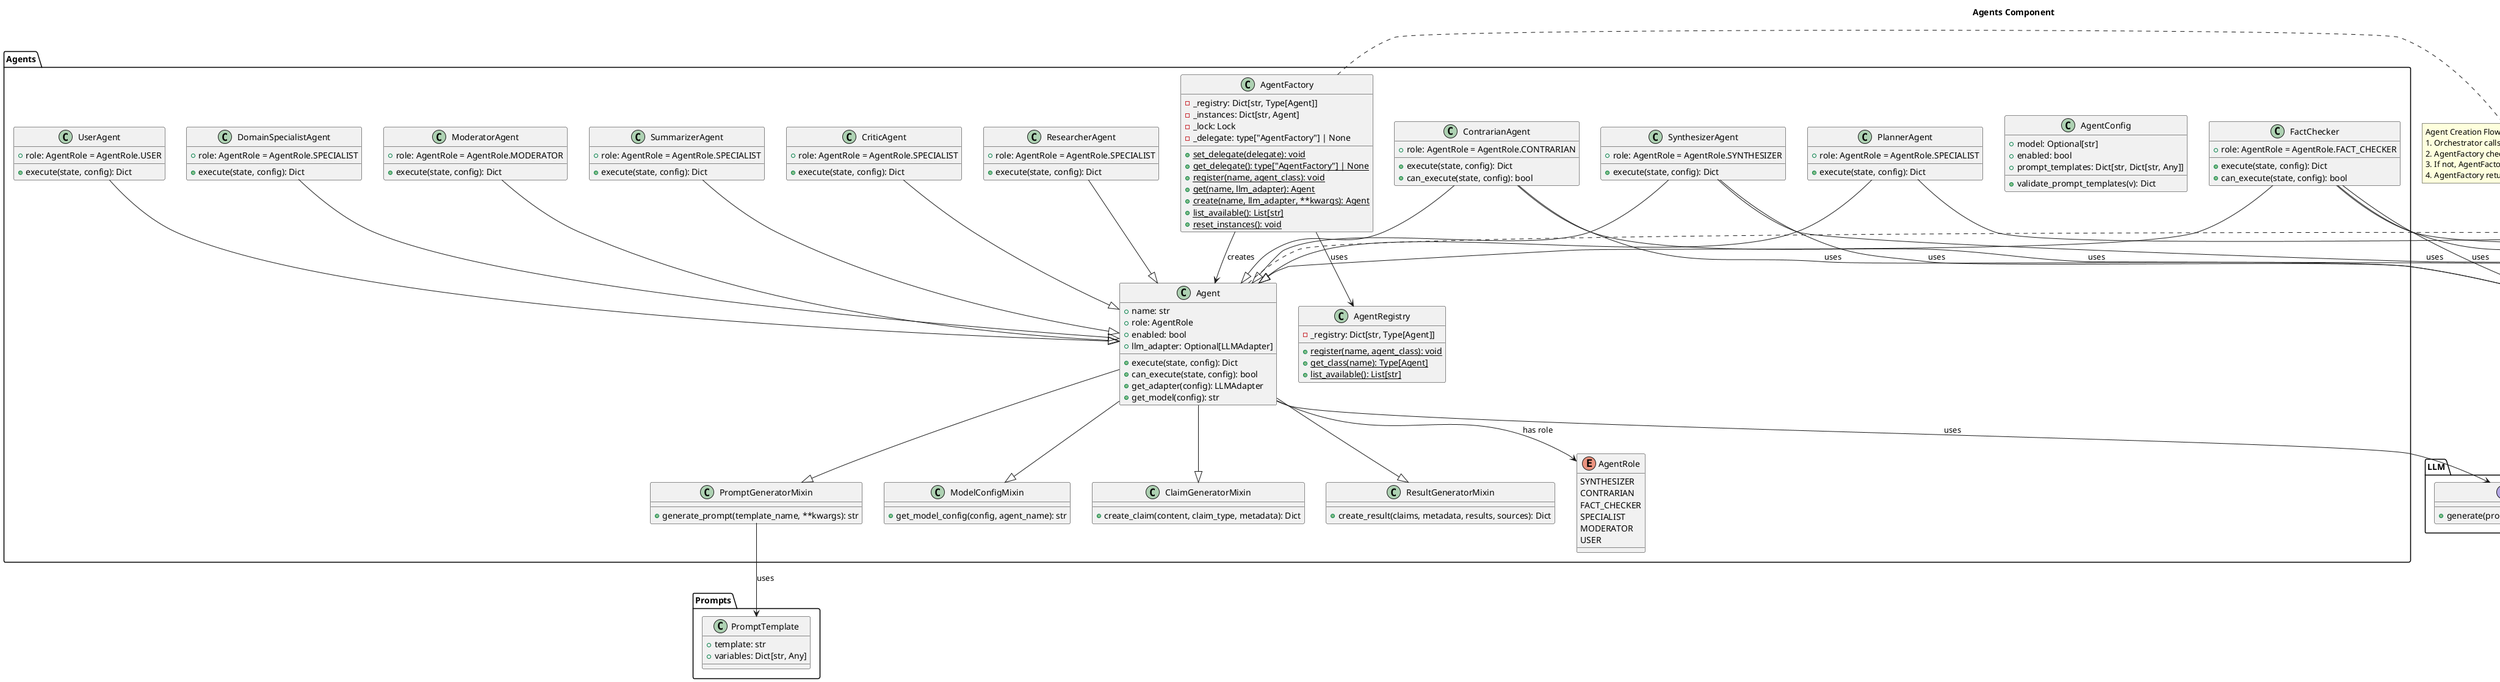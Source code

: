@startuml
title Agents Component

package "Agents" {
  class Agent {
    + name: str
    + role: AgentRole
    + enabled: bool
    + llm_adapter: Optional[LLMAdapter]
    + execute(state, config): Dict
    + can_execute(state, config): bool
    + get_adapter(config): LLMAdapter
    + get_model(config): str
  }

  enum AgentRole {
    SYNTHESIZER
    CONTRARIAN
    FACT_CHECKER
    SPECIALIST
    MODERATOR
    USER
  }

  class AgentConfig {
    + model: Optional[str]
    + enabled: bool
    + prompt_templates: Dict[str, Dict[str, Any]]
    + validate_prompt_templates(v): Dict
  }

  class PromptGeneratorMixin {
    + generate_prompt(template_name, **kwargs): str
  }

  class ModelConfigMixin {
    + get_model_config(config, agent_name): str
  }

  class ClaimGeneratorMixin {
    + create_claim(content, claim_type, metadata): Dict
  }

  class ResultGeneratorMixin {
    + create_result(claims, metadata, results, sources): Dict
  }

  class AgentRegistry {
    - _registry: Dict[str, Type[Agent]]
    + {static} register(name, agent_class): void
    + {static} get_class(name): Type[Agent]
    + {static} list_available(): List[str]
  }

  class AgentFactory {
    - _registry: Dict[str, Type[Agent]]
    - _instances: Dict[str, Agent]
    - _lock: Lock
    - _delegate: type["AgentFactory"] | None
    + {static} set_delegate(delegate): void
    + {static} get_delegate(): type["AgentFactory"] | None
    + {static} register(name, agent_class): void
    + {static} get(name, llm_adapter): Agent
    + {static} create(name, llm_adapter, **kwargs): Agent
    + {static} list_available(): List[str]
    + {static} reset_instances(): void
  }

  class SynthesizerAgent {
    + role: AgentRole = AgentRole.SYNTHESIZER
    + execute(state, config): Dict
  }

  class ContrarianAgent {
    + role: AgentRole = AgentRole.CONTRARIAN
    + execute(state, config): Dict
    + can_execute(state, config): bool
  }

  class FactChecker {
    + role: AgentRole = AgentRole.FACT_CHECKER
    + execute(state, config): Dict
    + can_execute(state, config): bool
  }
  class ResearcherAgent {
    + role: AgentRole = AgentRole.SPECIALIST
    + execute(state, config): Dict
  }
  class CriticAgent {
    + role: AgentRole = AgentRole.SPECIALIST
    + execute(state, config): Dict
  }
  class SummarizerAgent {
    + role: AgentRole = AgentRole.SPECIALIST
    + execute(state, config): Dict
  }
  class PlannerAgent {
    + role: AgentRole = AgentRole.SPECIALIST
    + execute(state, config): Dict
  }
  class ModeratorAgent {
    + role: AgentRole = AgentRole.MODERATOR
    + execute(state, config): Dict
  }
  class DomainSpecialistAgent {
    + role: AgentRole = AgentRole.SPECIALIST
    + execute(state, config): Dict
  }
  class UserAgent {
    + role: AgentRole = AgentRole.USER
    + execute(state, config): Dict
  }
}

package "Prompts" {
  class PromptTemplate {
    + template: str
    + variables: Dict[str, Any]
  }
}

package "LLM" {
  interface LLMAdapter {
    + generate(prompt, model, temperature): str
  }
}

package "Orchestration" {
  class QueryState {
    + query: str
    + cycle: int
    + claims: List[Dict]
    + update(result): void
  }

  class TaskCoordinator {
    + ready_tasks(): List[Dict]
    + iter_schedule(): Iterator[Dict]
    + record_react_step(task_id, thought, action, tool, metadata): Dict
  }

  class TaskGraph {
    + tasks: List[TaskNode]
    + edges: List[TaskEdge]
    + metadata: Dict[str, Any]
  }

  class TaskNode {
    + id: str
    + question: str
    + tools: List[str]
    + depends_on: List[str]
    + criteria: List[str]
    + affinity: Dict[str, float]
  }

  enum DialoguePhase {
    THESIS
    ANTITHESIS
    VERIFICATION
    SYNTHESIS
  }

  enum ReasoningMode {
    DIRECT
    DIALECTICAL
    CHAIN_OF_THOUGHT
  }
}

package "Search" {
  class Search {
    + {static} external_lookup(query, max_results): List[Dict]
    + {static} tune_weights(data, step): Tuple[float,float,float]
    + {static} optimize_weights(data, step): Tuple[Tuple[float,float,float], float]
  }
}

' Inheritance relationships
Agent --|> PromptGeneratorMixin
Agent --|> ModelConfigMixin
Agent --|> ClaimGeneratorMixin
Agent --|> ResultGeneratorMixin
SynthesizerAgent --|> Agent
ContrarianAgent --|> Agent
FactChecker --|> Agent
ResearcherAgent --|> Agent
CriticAgent --|> Agent
SummarizerAgent --|> Agent
PlannerAgent --|> Agent
ModeratorAgent --|> Agent
DomainSpecialistAgent --|> Agent
UserAgent --|> Agent

' Associations
Agent --> AgentRole : has role
Agent --> LLMAdapter : uses
AgentFactory --> Agent : creates
AgentFactory --> AgentRegistry : uses
SynthesizerAgent --> DialoguePhase : uses
SynthesizerAgent --> ReasoningMode : uses
ContrarianAgent --> DialoguePhase : uses
ContrarianAgent --> ReasoningMode : uses
FactChecker --> DialoguePhase : uses
FactChecker --> ReasoningMode : uses
FactChecker --> Search : uses
PlannerAgent --> TaskGraph : emits
TaskCoordinator --> TaskGraph : consumes
PromptGeneratorMixin --> PromptTemplate : uses

' Execution flow
note right of Agent
  Agent Execution Flow:
  1. Orchestrator calls agent.execute(state, config)
  2. Agent gets adapter and model
  3. Agent generates prompt using PromptGeneratorMixin
  4. Agent calls adapter.generate() to get response
  5. Agent creates claim using ClaimGeneratorMixin
  6. Agent creates result using ResultGeneratorMixin
  7. Agent returns result to Orchestrator
end note

note right of AgentFactory
  Agent Creation Flow:
  1. Orchestrator calls AgentFactory.get(agent_name)
  2. AgentFactory checks if instance exists in cache
  3. If not, AgentFactory creates new instance
  4. AgentFactory returns agent instance
end note

@enduml